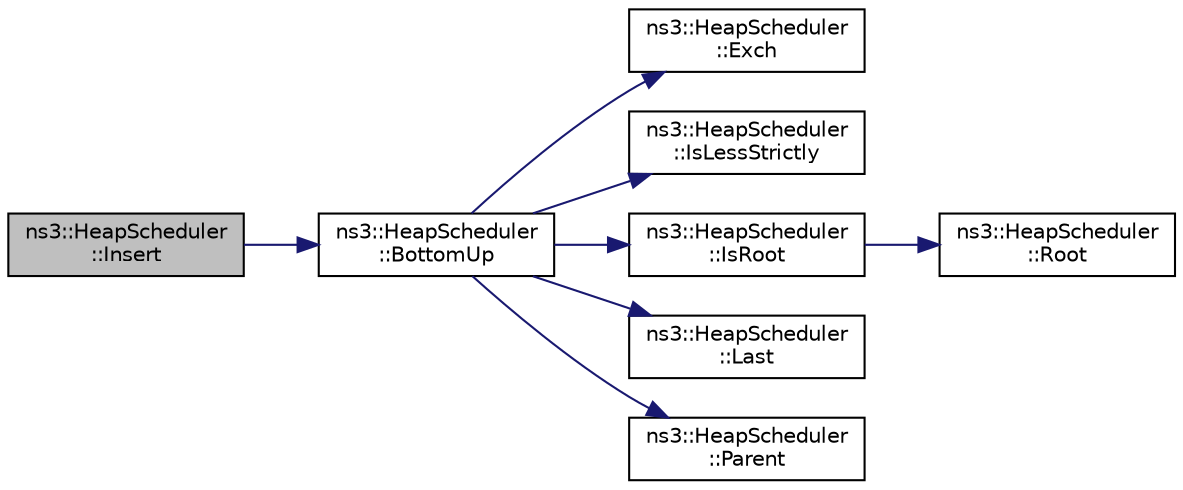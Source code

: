 digraph "ns3::HeapScheduler::Insert"
{
 // LATEX_PDF_SIZE
  edge [fontname="Helvetica",fontsize="10",labelfontname="Helvetica",labelfontsize="10"];
  node [fontname="Helvetica",fontsize="10",shape=record];
  rankdir="LR";
  Node1 [label="ns3::HeapScheduler\l::Insert",height=0.2,width=0.4,color="black", fillcolor="grey75", style="filled", fontcolor="black",tooltip="Insert a new Event in the schedule."];
  Node1 -> Node2 [color="midnightblue",fontsize="10",style="solid",fontname="Helvetica"];
  Node2 [label="ns3::HeapScheduler\l::BottomUp",height=0.2,width=0.4,color="black", fillcolor="white", style="filled",URL="$classns3_1_1_heap_scheduler.html#aee0e91bc6e951d1ad4a1425e9340164c",tooltip="Percolate a newly inserted Last item to its proper position."];
  Node2 -> Node3 [color="midnightblue",fontsize="10",style="solid",fontname="Helvetica"];
  Node3 [label="ns3::HeapScheduler\l::Exch",height=0.2,width=0.4,color="black", fillcolor="white", style="filled",URL="$classns3_1_1_heap_scheduler.html#a54e348cb775c81ad6162ad9235312011",tooltip="Swap two items."];
  Node2 -> Node4 [color="midnightblue",fontsize="10",style="solid",fontname="Helvetica"];
  Node4 [label="ns3::HeapScheduler\l::IsLessStrictly",height=0.2,width=0.4,color="black", fillcolor="white", style="filled",URL="$classns3_1_1_heap_scheduler.html#a0ecf702d2a326b3e13debc0e9022773a",tooltip="Compare (less than) two items."];
  Node2 -> Node5 [color="midnightblue",fontsize="10",style="solid",fontname="Helvetica"];
  Node5 [label="ns3::HeapScheduler\l::IsRoot",height=0.2,width=0.4,color="black", fillcolor="white", style="filled",URL="$classns3_1_1_heap_scheduler.html#a361ccabae4640f65ae389b0abc648501",tooltip="Test if an index is the root."];
  Node5 -> Node6 [color="midnightblue",fontsize="10",style="solid",fontname="Helvetica"];
  Node6 [label="ns3::HeapScheduler\l::Root",height=0.2,width=0.4,color="black", fillcolor="white", style="filled",URL="$classns3_1_1_heap_scheduler.html#a8ac8dbac81a12a914088fb9e35ddfd3c",tooltip="Get the root index of the heap."];
  Node2 -> Node7 [color="midnightblue",fontsize="10",style="solid",fontname="Helvetica"];
  Node7 [label="ns3::HeapScheduler\l::Last",height=0.2,width=0.4,color="black", fillcolor="white", style="filled",URL="$classns3_1_1_heap_scheduler.html#afbb9f3198859831da73cd367ef20ec46",tooltip="Return the index of the last element."];
  Node2 -> Node8 [color="midnightblue",fontsize="10",style="solid",fontname="Helvetica"];
  Node8 [label="ns3::HeapScheduler\l::Parent",height=0.2,width=0.4,color="black", fillcolor="white", style="filled",URL="$classns3_1_1_heap_scheduler.html#a7d1c8c17acb3685a4a7c274efc17cb0b",tooltip="Get the parent index of a given entry."];
}
